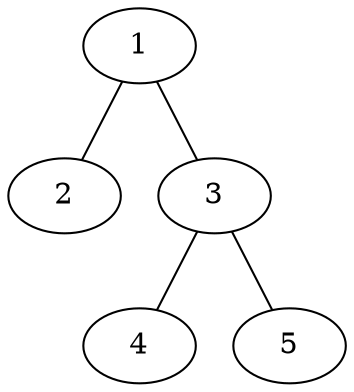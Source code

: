 digraph g {
	1->2 [ arrowhead=none]
	1->3 [ arrowhead=none]
	3->4 [ arrowhead=none]
	3->5 [ arrowhead=none]
}
